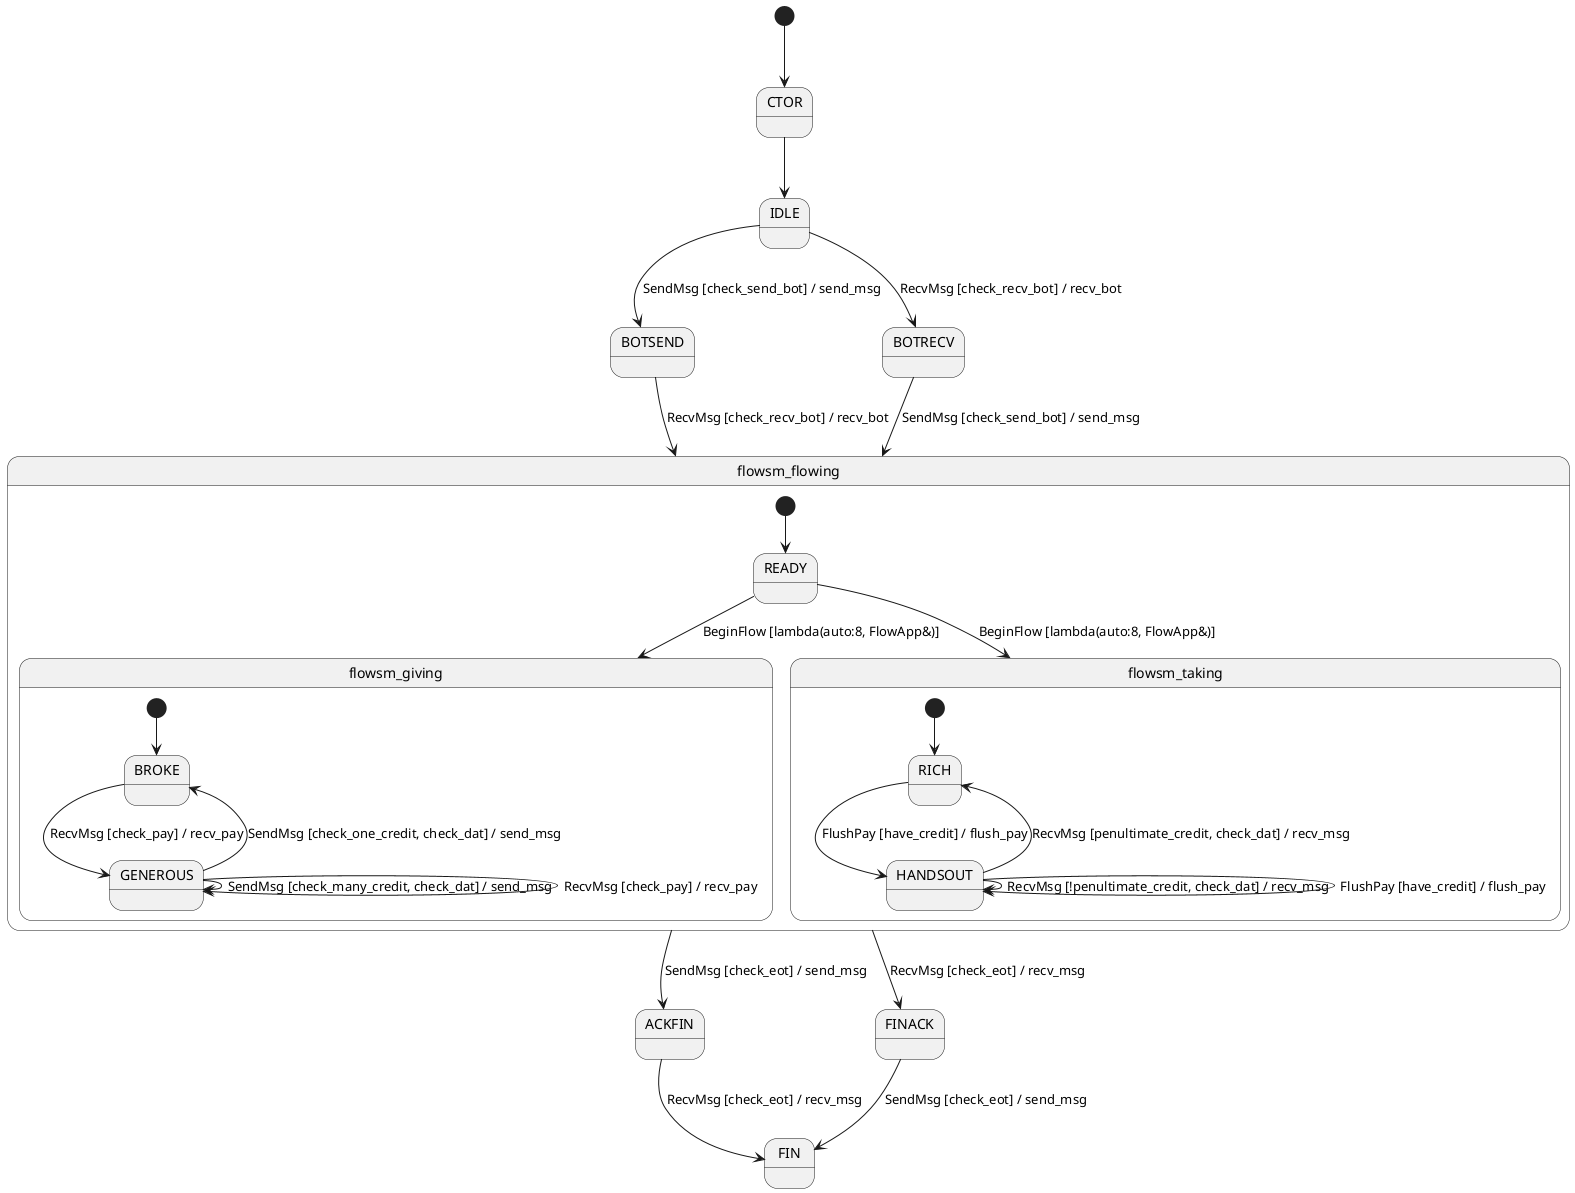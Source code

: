 @startuml

[*] --> CTOR
CTOR --> IDLE
IDLE --> BOTSEND : SendMsg [check_send_bot] / send_msg
IDLE --> BOTRECV : RecvMsg [check_recv_bot] / recv_bot
BOTSEND --> flowsm_flowing : RecvMsg [check_recv_bot] / recv_bot
BOTRECV --> flowsm_flowing : SendMsg [check_send_bot] / send_msg
flowsm_flowing --> ACKFIN : SendMsg [check_eot] / send_msg
flowsm_flowing --> FINACK : RecvMsg [check_eot] / recv_msg
FINACK --> FIN : SendMsg [check_eot] / send_msg
ACKFIN --> FIN : RecvMsg [check_eot] / recv_msg


state flowsm_flowing {
[*] --> READY
READY --> flowsm_giving : BeginFlow [lambda(auto:8, FlowApp&)]
READY --> flowsm_taking : BeginFlow [lambda(auto:8, FlowApp&)]


state flowsm_giving {
[*] --> BROKE
BROKE --> GENEROUS : RecvMsg [check_pay] / recv_pay
GENEROUS --> BROKE : SendMsg [check_one_credit, check_dat] / send_msg
GENEROUS --> GENEROUS : SendMsg [check_many_credit, check_dat] / send_msg
GENEROUS --> GENEROUS : RecvMsg [check_pay] / recv_pay
}

state flowsm_taking {
[*] --> RICH
RICH --> HANDSOUT : FlushPay [have_credit] / flush_pay
HANDSOUT --> RICH : RecvMsg [penultimate_credit, check_dat] / recv_msg
HANDSOUT --> HANDSOUT : RecvMsg [!penultimate_credit, check_dat] / recv_msg
HANDSOUT --> HANDSOUT : FlushPay [have_credit] / flush_pay
}

}

@enduml

